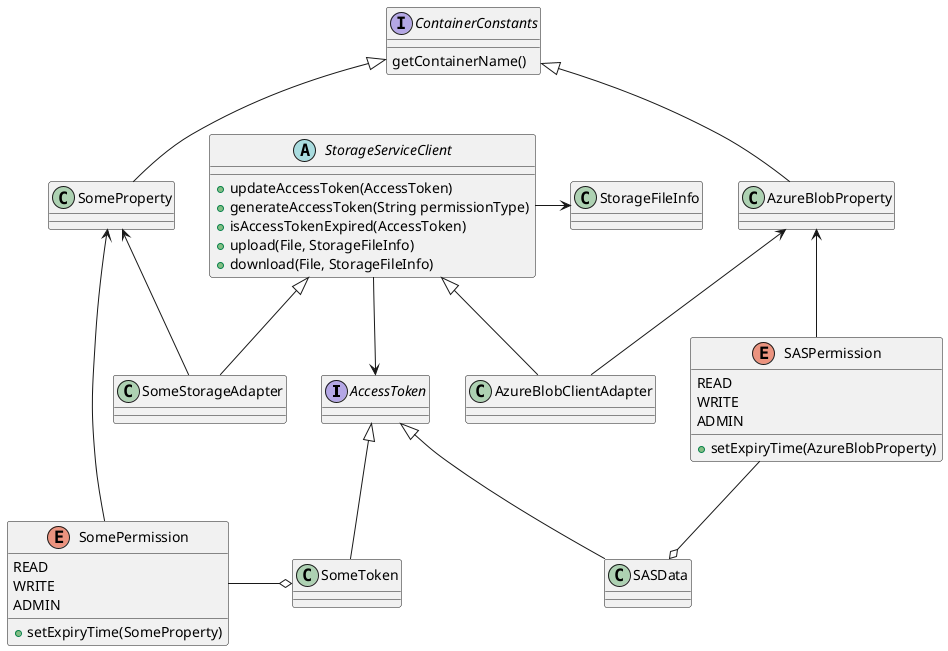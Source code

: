 @startuml

interface AccessToken
interface ContainerConstants {
getContainerName()
}
abstract class StorageServiceClient {
+updateAccessToken(AccessToken)
+generateAccessToken(String permissionType)
+isAccessTokenExpired(AccessToken)
+upload(File, StorageFileInfo)
+download(File, StorageFileInfo)
}
class StorageFileInfo

class AzureBlobClientAdapter
class AzureBlobProperty
class SASData
enum SASPermission {
READ
WRITE
ADMIN
+setExpiryTime(AzureBlobProperty)
}

class SomeStorageAdapter
class SomeProperty
class SomeToken
enum SomePermission {
READ
WRITE
ADMIN
+setExpiryTime(SomeProperty)
}

StorageServiceClient --> AccessToken
StorageServiceClient -> StorageFileInfo

StorageServiceClient <|-- AzureBlobClientAdapter
AccessToken <|-- SASData
SASPermission --o SASData
AzureBlobProperty <-- SASPermission
AzureBlobProperty <-- AzureBlobClientAdapter
ContainerConstants <|-- AzureBlobProperty

StorageServiceClient <|-- SomeStorageAdapter
AccessToken <|-- SomeToken
SomePermission -o SomeToken
SomeProperty <-- SomePermission
SomeProperty <-- SomeStorageAdapter
ContainerConstants <|-- SomeProperty

@enduml